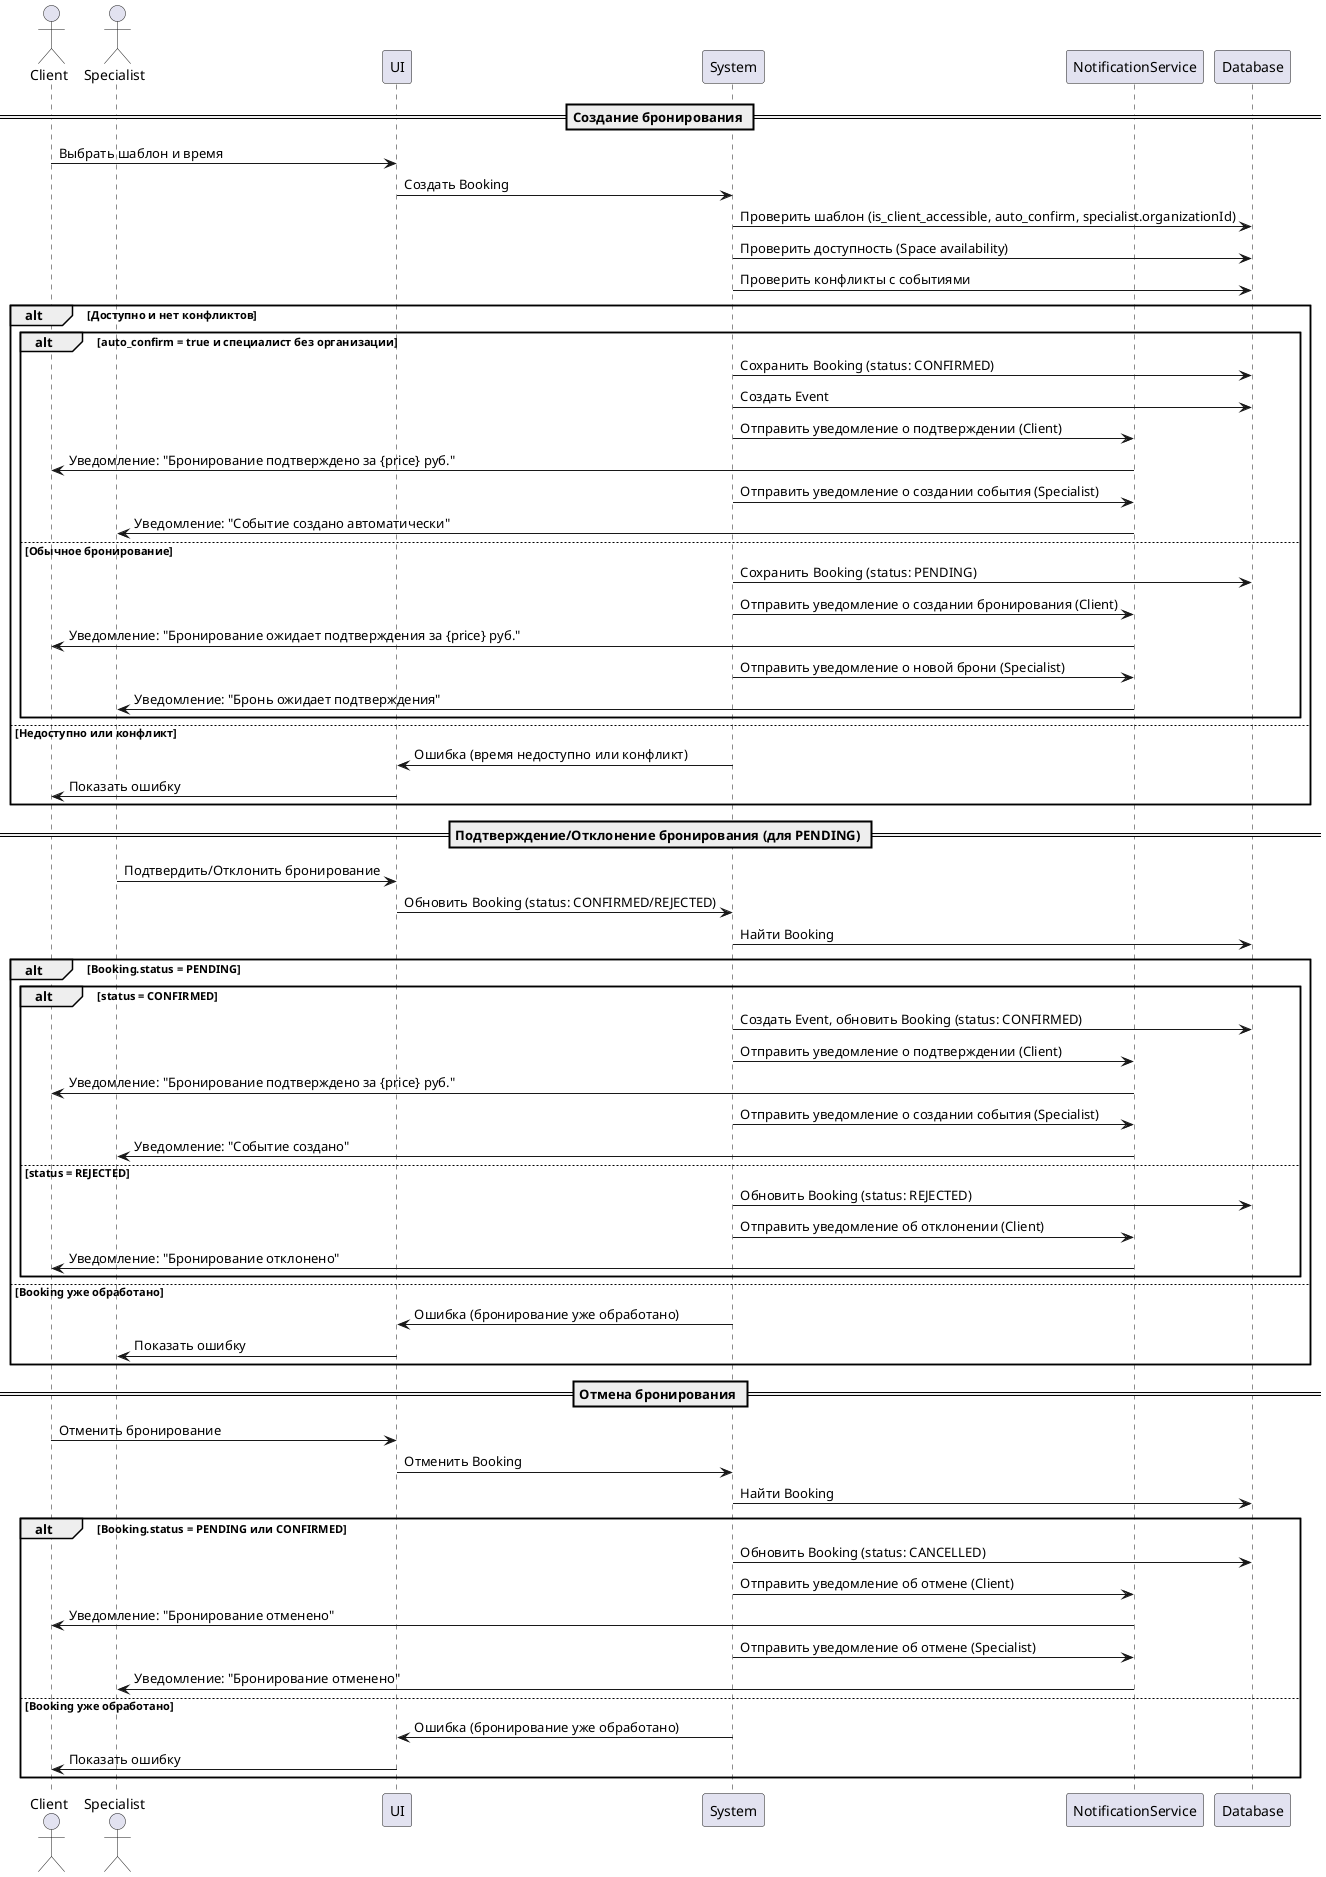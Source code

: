 @startuml
actor Client
actor Specialist
participant "UI" as UI
participant "System" as System
participant "NotificationService" as NS
participant "Database" as DB

== Создание бронирования ==
Client -> UI: Выбрать шаблон и время
UI -> System: Создать Booking
System -> DB: Проверить шаблон (is_client_accessible, auto_confirm, specialist.organizationId)
System -> DB: Проверить доступность (Space availability)
System -> DB: Проверить конфликты с событиями
alt Доступно и нет конфликтов
  alt auto_confirm = true и специалист без организации
    System -> DB: Сохранить Booking (status: CONFIRMED)
    System -> DB: Создать Event
    System -> NS: Отправить уведомление о подтверждении (Client)
    NS -> Client: Уведомление: "Бронирование подтверждено за {price} руб."
    System -> NS: Отправить уведомление о создании события (Specialist)
    NS -> Specialist: Уведомление: "Событие создано автоматически"
  else Обычное бронирование
    System -> DB: Сохранить Booking (status: PENDING)
    System -> NS: Отправить уведомление о создании бронирования (Client)
    NS -> Client: Уведомление: "Бронирование ожидает подтверждения за {price} руб."
    System -> NS: Отправить уведомление о новой брони (Specialist)
    NS -> Specialist: Уведомление: "Бронь ожидает подтверждения"
  end alt
else Недоступно или конфликт
  System -> UI: Ошибка (время недоступно или конфликт)
  UI -> Client: Показать ошибку
end alt

== Подтверждение/Отклонение бронирования (для PENDING) ==
Specialist -> UI: Подтвердить/Отклонить бронирование
UI -> System: Обновить Booking (status: CONFIRMED/REJECTED)
System -> DB: Найти Booking
alt Booking.status = PENDING
  alt status = CONFIRMED
    System -> DB: Создать Event, обновить Booking (status: CONFIRMED)
    System -> NS: Отправить уведомление о подтверждении (Client)
    NS -> Client: Уведомление: "Бронирование подтверждено за {price} руб."
    System -> NS: Отправить уведомление о создании события (Specialist)
    NS -> Specialist: Уведомление: "Событие создано"
  else status = REJECTED
    System -> DB: Обновить Booking (status: REJECTED)
    System -> NS: Отправить уведомление об отклонении (Client)
    NS -> Client: Уведомление: "Бронирование отклонено"
  end alt
else Booking уже обработано
  System -> UI: Ошибка (бронирование уже обработано)
  UI -> Specialist: Показать ошибку
end alt

== Отмена бронирования ==
Client -> UI: Отменить бронирование
UI -> System: Отменить Booking
System -> DB: Найти Booking
alt Booking.status = PENDING или CONFIRMED
  System -> DB: Обновить Booking (status: CANCELLED)
  System -> NS: Отправить уведомление об отмене (Client)
  NS -> Client: Уведомление: "Бронирование отменено"
  System -> NS: Отправить уведомление об отмене (Specialist)
  NS -> Specialist: Уведомление: "Бронирование отменено"
else Booking уже обработано
  System -> UI: Ошибка (бронирование уже обработано)
  UI -> Client: Показать ошибку
end alt

@enduml